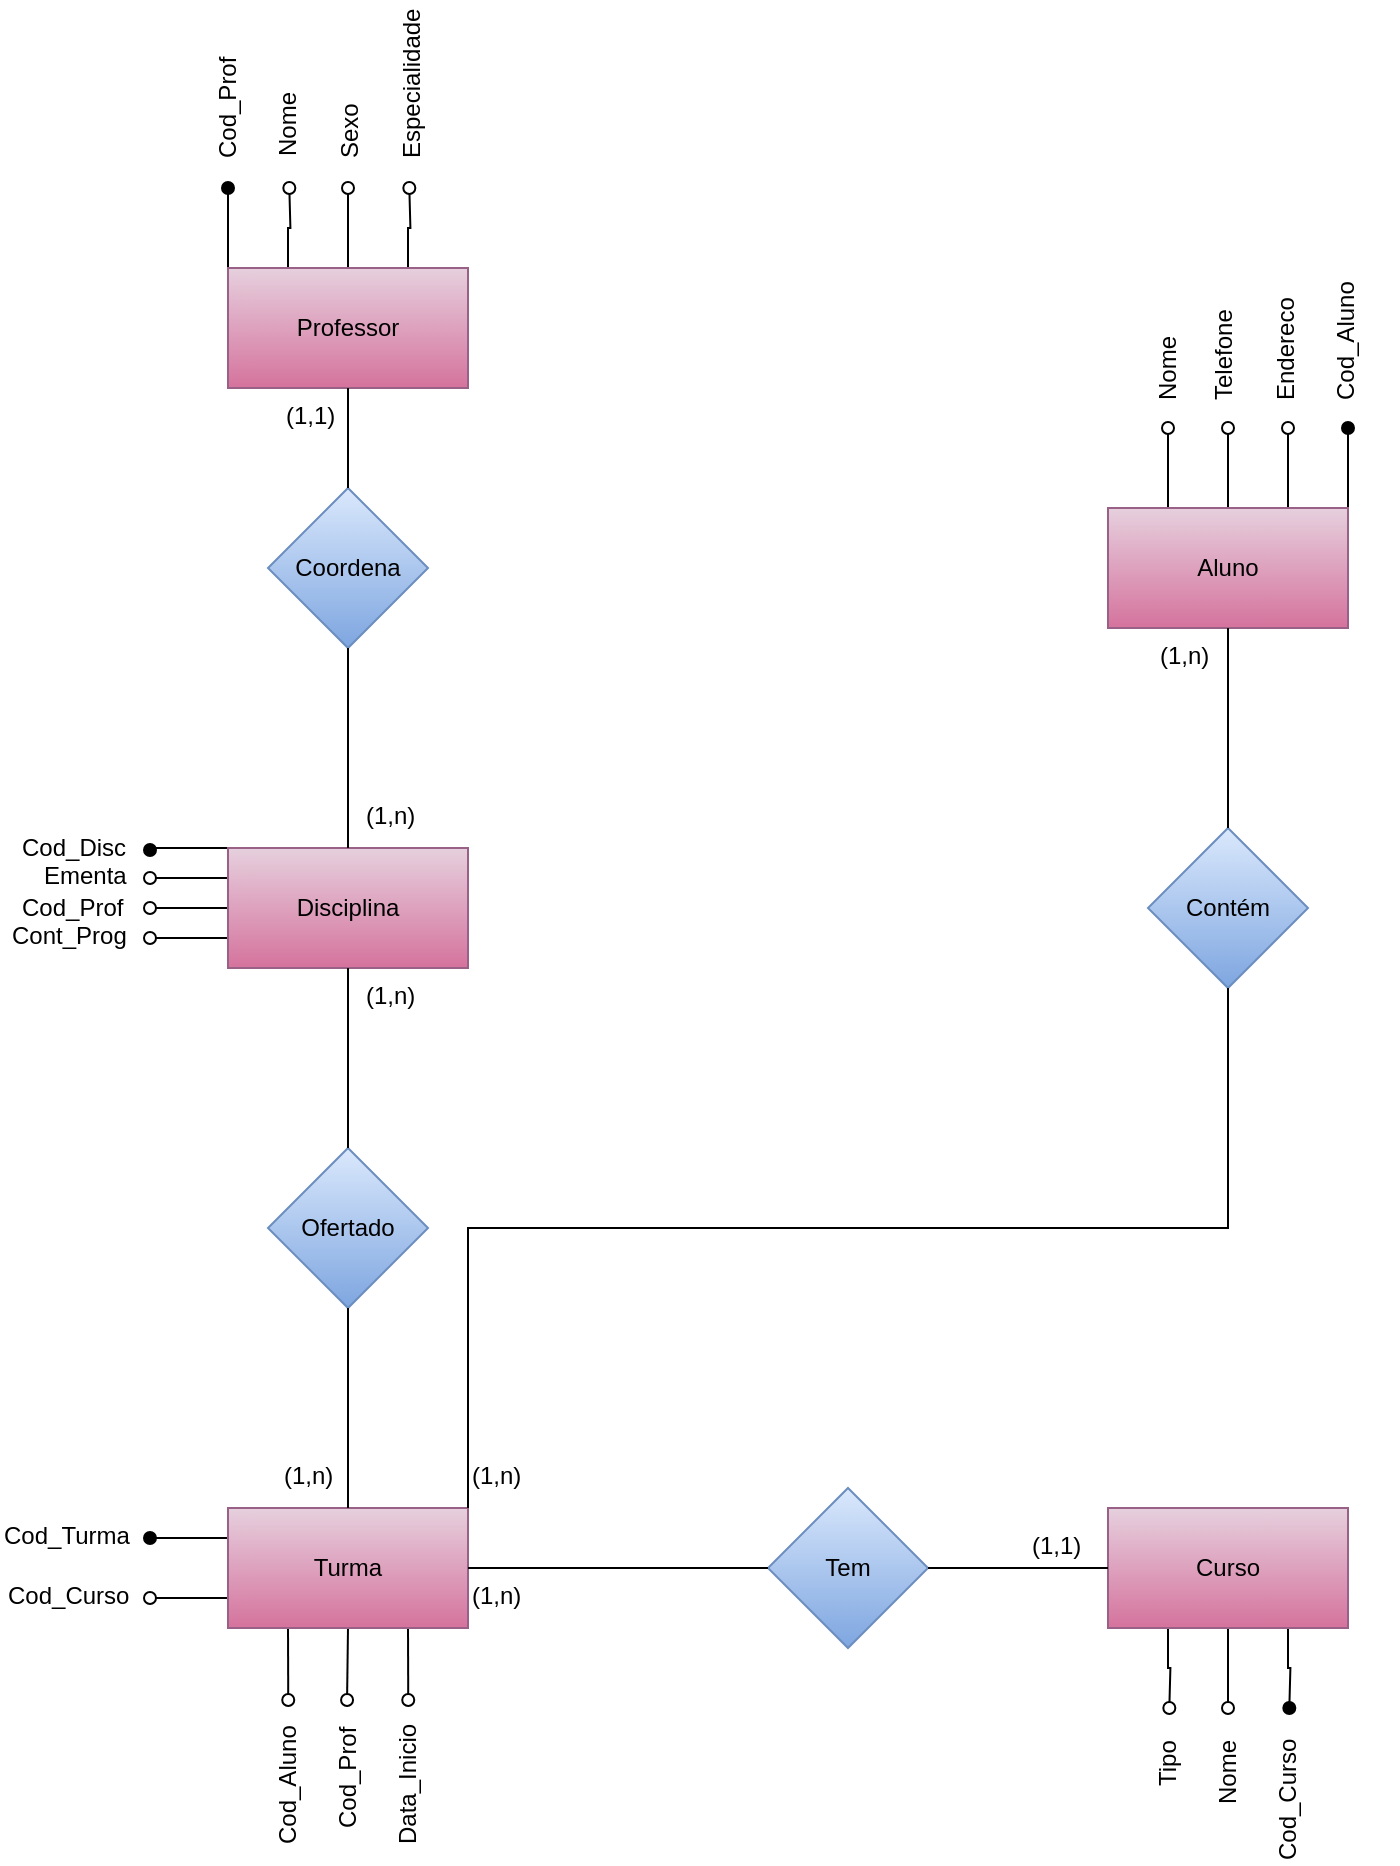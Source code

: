 <mxfile version="20.8.11" type="github">
  <diagram name="Página-1" id="GNA-0y4XntK812YS5VKK">
    <mxGraphModel dx="2311" dy="897" grid="1" gridSize="10" guides="1" tooltips="1" connect="1" arrows="1" fold="1" page="1" pageScale="1" pageWidth="827" pageHeight="1169" math="0" shadow="0">
      <root>
        <mxCell id="0" />
        <mxCell id="1" parent="0" />
        <mxCell id="mYfs6qHSX4SavsvFD-J7-6" style="edgeStyle=orthogonalEdgeStyle;rounded=0;orthogonalLoop=1;jettySize=auto;html=1;exitX=0;exitY=0;exitDx=0;exitDy=0;endArrow=oval;endFill=1;" edge="1" parent="1" source="tPoS8fyFByWToeVAnQX5-37">
          <mxGeometry relative="1" as="geometry">
            <mxPoint x="168" y="213" as="targetPoint" />
          </mxGeometry>
        </mxCell>
        <mxCell id="mYfs6qHSX4SavsvFD-J7-7" style="edgeStyle=orthogonalEdgeStyle;rounded=0;orthogonalLoop=1;jettySize=auto;html=1;exitX=0.25;exitY=0;exitDx=0;exitDy=0;endArrow=oval;endFill=0;" edge="1" parent="1" source="tPoS8fyFByWToeVAnQX5-37">
          <mxGeometry relative="1" as="geometry">
            <mxPoint x="198.667" y="213" as="targetPoint" />
          </mxGeometry>
        </mxCell>
        <mxCell id="mYfs6qHSX4SavsvFD-J7-8" style="edgeStyle=orthogonalEdgeStyle;rounded=0;orthogonalLoop=1;jettySize=auto;html=1;exitX=0.75;exitY=0;exitDx=0;exitDy=0;endArrow=oval;endFill=0;" edge="1" parent="1" source="tPoS8fyFByWToeVAnQX5-37">
          <mxGeometry relative="1" as="geometry">
            <mxPoint x="258.667" y="213" as="targetPoint" />
          </mxGeometry>
        </mxCell>
        <mxCell id="mYfs6qHSX4SavsvFD-J7-9" style="edgeStyle=orthogonalEdgeStyle;rounded=0;orthogonalLoop=1;jettySize=auto;html=1;exitX=0.5;exitY=0;exitDx=0;exitDy=0;endArrow=oval;endFill=0;" edge="1" parent="1" source="tPoS8fyFByWToeVAnQX5-37">
          <mxGeometry relative="1" as="geometry">
            <mxPoint x="228" y="213" as="targetPoint" />
          </mxGeometry>
        </mxCell>
        <mxCell id="tPoS8fyFByWToeVAnQX5-37" value="Professor" style="rounded=0;whiteSpace=wrap;html=1;fillColor=#e6d0de;gradientColor=#d5739d;strokeColor=#996185;" parent="1" vertex="1">
          <mxGeometry x="168" y="253" width="120" height="60" as="geometry" />
        </mxCell>
        <mxCell id="mYfs6qHSX4SavsvFD-J7-26" style="edgeStyle=orthogonalEdgeStyle;rounded=0;orthogonalLoop=1;jettySize=auto;html=1;exitX=0.25;exitY=1;exitDx=0;exitDy=0;endArrow=oval;endFill=0;" edge="1" parent="1" source="tPoS8fyFByWToeVAnQX5-38">
          <mxGeometry relative="1" as="geometry">
            <mxPoint x="638.667" y="973" as="targetPoint" />
          </mxGeometry>
        </mxCell>
        <mxCell id="mYfs6qHSX4SavsvFD-J7-27" style="edgeStyle=orthogonalEdgeStyle;rounded=0;orthogonalLoop=1;jettySize=auto;html=1;exitX=0.5;exitY=1;exitDx=0;exitDy=0;endArrow=oval;endFill=0;" edge="1" parent="1" source="tPoS8fyFByWToeVAnQX5-38">
          <mxGeometry relative="1" as="geometry">
            <mxPoint x="668" y="973" as="targetPoint" />
          </mxGeometry>
        </mxCell>
        <mxCell id="mYfs6qHSX4SavsvFD-J7-28" style="edgeStyle=orthogonalEdgeStyle;rounded=0;orthogonalLoop=1;jettySize=auto;html=1;exitX=0.75;exitY=1;exitDx=0;exitDy=0;endArrow=oval;endFill=1;" edge="1" parent="1" source="tPoS8fyFByWToeVAnQX5-38">
          <mxGeometry relative="1" as="geometry">
            <mxPoint x="698.667" y="973" as="targetPoint" />
          </mxGeometry>
        </mxCell>
        <mxCell id="tPoS8fyFByWToeVAnQX5-38" value="Curso" style="rounded=0;whiteSpace=wrap;html=1;fillColor=#e6d0de;gradientColor=#d5739d;strokeColor=#996185;" parent="1" vertex="1">
          <mxGeometry x="608" y="873" width="120" height="60" as="geometry" />
        </mxCell>
        <mxCell id="mYfs6qHSX4SavsvFD-J7-44" style="edgeStyle=orthogonalEdgeStyle;rounded=0;orthogonalLoop=1;jettySize=auto;html=1;exitX=0;exitY=0.75;exitDx=0;exitDy=0;endArrow=oval;endFill=0;" edge="1" parent="1" source="tPoS8fyFByWToeVAnQX5-39">
          <mxGeometry relative="1" as="geometry">
            <mxPoint x="129" y="588" as="targetPoint" />
          </mxGeometry>
        </mxCell>
        <mxCell id="mYfs6qHSX4SavsvFD-J7-45" style="edgeStyle=orthogonalEdgeStyle;rounded=0;orthogonalLoop=1;jettySize=auto;html=1;exitX=0;exitY=0;exitDx=0;exitDy=0;endArrow=oval;endFill=1;" edge="1" parent="1" source="tPoS8fyFByWToeVAnQX5-39">
          <mxGeometry relative="1" as="geometry">
            <mxPoint x="129" y="544" as="targetPoint" />
          </mxGeometry>
        </mxCell>
        <mxCell id="mYfs6qHSX4SavsvFD-J7-46" style="edgeStyle=orthogonalEdgeStyle;rounded=0;orthogonalLoop=1;jettySize=auto;html=1;exitX=0;exitY=0.25;exitDx=0;exitDy=0;endArrow=oval;endFill=0;" edge="1" parent="1" source="tPoS8fyFByWToeVAnQX5-39">
          <mxGeometry relative="1" as="geometry">
            <mxPoint x="129" y="557.706" as="targetPoint" />
          </mxGeometry>
        </mxCell>
        <mxCell id="mYfs6qHSX4SavsvFD-J7-47" style="edgeStyle=orthogonalEdgeStyle;rounded=0;orthogonalLoop=1;jettySize=auto;html=1;exitX=0;exitY=0.5;exitDx=0;exitDy=0;endArrow=oval;endFill=0;" edge="1" parent="1" source="tPoS8fyFByWToeVAnQX5-39">
          <mxGeometry relative="1" as="geometry">
            <mxPoint x="129" y="573" as="targetPoint" />
          </mxGeometry>
        </mxCell>
        <mxCell id="tPoS8fyFByWToeVAnQX5-39" value="Disciplina" style="rounded=0;whiteSpace=wrap;html=1;fillColor=#e6d0de;gradientColor=#d5739d;strokeColor=#996185;" parent="1" vertex="1">
          <mxGeometry x="168" y="543" width="120" height="60" as="geometry" />
        </mxCell>
        <mxCell id="mYfs6qHSX4SavsvFD-J7-18" style="edgeStyle=orthogonalEdgeStyle;rounded=0;orthogonalLoop=1;jettySize=auto;html=1;exitX=0.25;exitY=0;exitDx=0;exitDy=0;endArrow=oval;endFill=0;" edge="1" parent="1" source="tPoS8fyFByWToeVAnQX5-40">
          <mxGeometry relative="1" as="geometry">
            <mxPoint x="638" y="333" as="targetPoint" />
          </mxGeometry>
        </mxCell>
        <mxCell id="mYfs6qHSX4SavsvFD-J7-19" style="edgeStyle=orthogonalEdgeStyle;rounded=0;orthogonalLoop=1;jettySize=auto;html=1;exitX=0.5;exitY=0;exitDx=0;exitDy=0;endArrow=oval;endFill=0;" edge="1" parent="1" source="tPoS8fyFByWToeVAnQX5-40">
          <mxGeometry relative="1" as="geometry">
            <mxPoint x="668" y="333" as="targetPoint" />
          </mxGeometry>
        </mxCell>
        <mxCell id="mYfs6qHSX4SavsvFD-J7-20" style="edgeStyle=orthogonalEdgeStyle;rounded=0;orthogonalLoop=1;jettySize=auto;html=1;exitX=0.75;exitY=0;exitDx=0;exitDy=0;endArrow=oval;endFill=0;" edge="1" parent="1" source="tPoS8fyFByWToeVAnQX5-40">
          <mxGeometry relative="1" as="geometry">
            <mxPoint x="698" y="333" as="targetPoint" />
          </mxGeometry>
        </mxCell>
        <mxCell id="mYfs6qHSX4SavsvFD-J7-21" style="edgeStyle=orthogonalEdgeStyle;rounded=0;orthogonalLoop=1;jettySize=auto;html=1;exitX=1;exitY=0;exitDx=0;exitDy=0;endArrow=oval;endFill=1;" edge="1" parent="1" source="tPoS8fyFByWToeVAnQX5-40">
          <mxGeometry relative="1" as="geometry">
            <mxPoint x="728" y="333" as="targetPoint" />
          </mxGeometry>
        </mxCell>
        <mxCell id="tPoS8fyFByWToeVAnQX5-40" value="Aluno" style="rounded=0;whiteSpace=wrap;html=1;fillColor=#e6d0de;gradientColor=#d5739d;strokeColor=#996185;" parent="1" vertex="1">
          <mxGeometry x="608" y="373" width="120" height="60" as="geometry" />
        </mxCell>
        <mxCell id="mYfs6qHSX4SavsvFD-J7-33" style="edgeStyle=orthogonalEdgeStyle;rounded=0;orthogonalLoop=1;jettySize=auto;html=1;exitX=0.25;exitY=1;exitDx=0;exitDy=0;endArrow=oval;endFill=0;" edge="1" parent="1" source="tPoS8fyFByWToeVAnQX5-41">
          <mxGeometry relative="1" as="geometry">
            <mxPoint x="198.118" y="969" as="targetPoint" />
          </mxGeometry>
        </mxCell>
        <mxCell id="mYfs6qHSX4SavsvFD-J7-34" style="edgeStyle=orthogonalEdgeStyle;rounded=0;orthogonalLoop=1;jettySize=auto;html=1;exitX=0.5;exitY=1;exitDx=0;exitDy=0;endArrow=oval;endFill=0;" edge="1" parent="1" source="tPoS8fyFByWToeVAnQX5-41">
          <mxGeometry relative="1" as="geometry">
            <mxPoint x="227.529" y="969" as="targetPoint" />
          </mxGeometry>
        </mxCell>
        <mxCell id="mYfs6qHSX4SavsvFD-J7-35" style="edgeStyle=orthogonalEdgeStyle;rounded=0;orthogonalLoop=1;jettySize=auto;html=1;exitX=0.75;exitY=1;exitDx=0;exitDy=0;endArrow=oval;endFill=0;" edge="1" parent="1" source="tPoS8fyFByWToeVAnQX5-41">
          <mxGeometry relative="1" as="geometry">
            <mxPoint x="258.118" y="969" as="targetPoint" />
          </mxGeometry>
        </mxCell>
        <mxCell id="mYfs6qHSX4SavsvFD-J7-37" style="edgeStyle=orthogonalEdgeStyle;rounded=0;orthogonalLoop=1;jettySize=auto;html=1;exitX=0;exitY=0.25;exitDx=0;exitDy=0;endArrow=oval;endFill=1;" edge="1" parent="1" source="tPoS8fyFByWToeVAnQX5-41">
          <mxGeometry relative="1" as="geometry">
            <mxPoint x="129" y="888" as="targetPoint" />
          </mxGeometry>
        </mxCell>
        <mxCell id="mYfs6qHSX4SavsvFD-J7-53" style="edgeStyle=orthogonalEdgeStyle;rounded=0;orthogonalLoop=1;jettySize=auto;html=1;exitX=0;exitY=0.75;exitDx=0;exitDy=0;endArrow=oval;endFill=0;" edge="1" parent="1" source="tPoS8fyFByWToeVAnQX5-41">
          <mxGeometry relative="1" as="geometry">
            <mxPoint x="129" y="918" as="targetPoint" />
          </mxGeometry>
        </mxCell>
        <mxCell id="tPoS8fyFByWToeVAnQX5-41" value="Turma" style="rounded=0;whiteSpace=wrap;html=1;fillColor=#e6d0de;gradientColor=#d5739d;strokeColor=#996185;" parent="1" vertex="1">
          <mxGeometry x="168" y="873" width="120" height="60" as="geometry" />
        </mxCell>
        <mxCell id="tPoS8fyFByWToeVAnQX5-42" value="Tem" style="rhombus;whiteSpace=wrap;html=1;fillColor=#dae8fc;gradientColor=#7ea6e0;strokeColor=#6c8ebf;" parent="1" vertex="1">
          <mxGeometry x="438" y="863" width="80" height="80" as="geometry" />
        </mxCell>
        <mxCell id="tPoS8fyFByWToeVAnQX5-43" value="Ofertado" style="rhombus;whiteSpace=wrap;html=1;fillColor=#dae8fc;gradientColor=#7ea6e0;strokeColor=#6c8ebf;" parent="1" vertex="1">
          <mxGeometry x="188" y="693" width="80" height="80" as="geometry" />
        </mxCell>
        <mxCell id="tPoS8fyFByWToeVAnQX5-44" value="Coordena" style="rhombus;whiteSpace=wrap;html=1;fillColor=#dae8fc;gradientColor=#7ea6e0;strokeColor=#6c8ebf;" parent="1" vertex="1">
          <mxGeometry x="188" y="363" width="80" height="80" as="geometry" />
        </mxCell>
        <mxCell id="tPoS8fyFByWToeVAnQX5-45" value="Contém" style="rhombus;whiteSpace=wrap;html=1;fillColor=#dae8fc;gradientColor=#7ea6e0;strokeColor=#6c8ebf;" parent="1" vertex="1">
          <mxGeometry x="628" y="533" width="80" height="80" as="geometry" />
        </mxCell>
        <mxCell id="tPoS8fyFByWToeVAnQX5-61" value="" style="endArrow=none;html=1;rounded=0;entryX=0.5;entryY=1;entryDx=0;entryDy=0;exitX=0.5;exitY=0;exitDx=0;exitDy=0;" parent="1" source="tPoS8fyFByWToeVAnQX5-44" target="tPoS8fyFByWToeVAnQX5-37" edge="1">
          <mxGeometry width="50" height="50" relative="1" as="geometry">
            <mxPoint x="428" y="483" as="sourcePoint" />
            <mxPoint x="478" y="433" as="targetPoint" />
          </mxGeometry>
        </mxCell>
        <mxCell id="tPoS8fyFByWToeVAnQX5-62" value="" style="endArrow=none;html=1;rounded=0;exitX=0.5;exitY=1;exitDx=0;exitDy=0;entryX=0.5;entryY=0;entryDx=0;entryDy=0;" parent="1" source="tPoS8fyFByWToeVAnQX5-44" target="tPoS8fyFByWToeVAnQX5-39" edge="1">
          <mxGeometry width="50" height="50" relative="1" as="geometry">
            <mxPoint x="428" y="483" as="sourcePoint" />
            <mxPoint x="478" y="433" as="targetPoint" />
          </mxGeometry>
        </mxCell>
        <mxCell id="tPoS8fyFByWToeVAnQX5-63" value="" style="endArrow=none;html=1;rounded=0;exitX=0.5;exitY=1;exitDx=0;exitDy=0;entryX=0.5;entryY=0;entryDx=0;entryDy=0;" parent="1" source="tPoS8fyFByWToeVAnQX5-39" target="tPoS8fyFByWToeVAnQX5-43" edge="1">
          <mxGeometry width="50" height="50" relative="1" as="geometry">
            <mxPoint x="428" y="483" as="sourcePoint" />
            <mxPoint x="238" y="683" as="targetPoint" />
          </mxGeometry>
        </mxCell>
        <mxCell id="tPoS8fyFByWToeVAnQX5-64" value="" style="endArrow=none;html=1;rounded=0;exitX=0.5;exitY=1;exitDx=0;exitDy=0;" parent="1" source="tPoS8fyFByWToeVAnQX5-43" target="tPoS8fyFByWToeVAnQX5-41" edge="1">
          <mxGeometry width="50" height="50" relative="1" as="geometry">
            <mxPoint x="428" y="483" as="sourcePoint" />
            <mxPoint x="478" y="433" as="targetPoint" />
          </mxGeometry>
        </mxCell>
        <mxCell id="tPoS8fyFByWToeVAnQX5-65" value="" style="endArrow=none;html=1;rounded=0;exitX=1;exitY=0.5;exitDx=0;exitDy=0;entryX=0;entryY=0.5;entryDx=0;entryDy=0;" parent="1" source="tPoS8fyFByWToeVAnQX5-41" target="tPoS8fyFByWToeVAnQX5-42" edge="1">
          <mxGeometry width="50" height="50" relative="1" as="geometry">
            <mxPoint x="428" y="733" as="sourcePoint" />
            <mxPoint x="478" y="683" as="targetPoint" />
          </mxGeometry>
        </mxCell>
        <mxCell id="tPoS8fyFByWToeVAnQX5-66" value="" style="endArrow=none;html=1;rounded=0;exitX=1;exitY=0.5;exitDx=0;exitDy=0;entryX=0;entryY=0.5;entryDx=0;entryDy=0;" parent="1" source="tPoS8fyFByWToeVAnQX5-42" target="tPoS8fyFByWToeVAnQX5-38" edge="1">
          <mxGeometry width="50" height="50" relative="1" as="geometry">
            <mxPoint x="428" y="733" as="sourcePoint" />
            <mxPoint x="478" y="683" as="targetPoint" />
          </mxGeometry>
        </mxCell>
        <mxCell id="tPoS8fyFByWToeVAnQX5-67" value="" style="endArrow=none;html=1;rounded=0;exitX=1;exitY=0;exitDx=0;exitDy=0;entryX=0.5;entryY=1;entryDx=0;entryDy=0;" parent="1" source="tPoS8fyFByWToeVAnQX5-41" target="tPoS8fyFByWToeVAnQX5-45" edge="1">
          <mxGeometry width="50" height="50" relative="1" as="geometry">
            <mxPoint x="428" y="733" as="sourcePoint" />
            <mxPoint x="478" y="683" as="targetPoint" />
            <Array as="points">
              <mxPoint x="288" y="733" />
              <mxPoint x="668" y="733" />
            </Array>
          </mxGeometry>
        </mxCell>
        <mxCell id="tPoS8fyFByWToeVAnQX5-68" value="" style="endArrow=none;html=1;rounded=0;entryX=0.5;entryY=1;entryDx=0;entryDy=0;exitX=0.5;exitY=0;exitDx=0;exitDy=0;" parent="1" source="tPoS8fyFByWToeVAnQX5-45" target="tPoS8fyFByWToeVAnQX5-40" edge="1">
          <mxGeometry width="50" height="50" relative="1" as="geometry">
            <mxPoint x="428" y="733" as="sourcePoint" />
            <mxPoint x="478" y="683" as="targetPoint" />
          </mxGeometry>
        </mxCell>
        <mxCell id="mYfs6qHSX4SavsvFD-J7-12" value="Nome" style="text;whiteSpace=wrap;html=1;rotation=-90;" vertex="1" parent="1">
          <mxGeometry x="164" y="139" width="80" height="40" as="geometry" />
        </mxCell>
        <mxCell id="mYfs6qHSX4SavsvFD-J7-13" value="Cod_Prof" style="text;whiteSpace=wrap;html=1;rotation=-90;" vertex="1" parent="1">
          <mxGeometry x="134" y="140" width="80" height="40" as="geometry" />
        </mxCell>
        <mxCell id="mYfs6qHSX4SavsvFD-J7-14" value="Sexo" style="text;whiteSpace=wrap;html=1;rotation=-90;" vertex="1" parent="1">
          <mxGeometry x="195" y="140" width="80" height="40" as="geometry" />
        </mxCell>
        <mxCell id="mYfs6qHSX4SavsvFD-J7-15" value="Especialidade" style="text;whiteSpace=wrap;html=1;rotation=-90;" vertex="1" parent="1">
          <mxGeometry x="226" y="140" width="80" height="40" as="geometry" />
        </mxCell>
        <mxCell id="mYfs6qHSX4SavsvFD-J7-22" value="Cod_Aluno" style="text;whiteSpace=wrap;html=1;rotation=-90;" vertex="1" parent="1">
          <mxGeometry x="693" y="261" width="80" height="40" as="geometry" />
        </mxCell>
        <mxCell id="mYfs6qHSX4SavsvFD-J7-23" value="Nome" style="text;whiteSpace=wrap;html=1;rotation=-90;" vertex="1" parent="1">
          <mxGeometry x="604" y="261" width="80" height="40" as="geometry" />
        </mxCell>
        <mxCell id="mYfs6qHSX4SavsvFD-J7-24" value="Endereco" style="text;whiteSpace=wrap;html=1;rotation=-90;" vertex="1" parent="1">
          <mxGeometry x="663" y="261" width="80" height="40" as="geometry" />
        </mxCell>
        <mxCell id="mYfs6qHSX4SavsvFD-J7-25" value="Telefone" style="text;whiteSpace=wrap;html=1;rotation=-90;" vertex="1" parent="1">
          <mxGeometry x="632" y="261" width="80" height="40" as="geometry" />
        </mxCell>
        <mxCell id="mYfs6qHSX4SavsvFD-J7-29" value="Nome" style="text;whiteSpace=wrap;html=1;rotation=-90;" vertex="1" parent="1">
          <mxGeometry x="654" y="983" width="40" height="40" as="geometry" />
        </mxCell>
        <mxCell id="mYfs6qHSX4SavsvFD-J7-30" value="Tipo" style="text;whiteSpace=wrap;html=1;rotation=-90;" vertex="1" parent="1">
          <mxGeometry x="604" y="954" width="80" height="40" as="geometry" />
        </mxCell>
        <mxCell id="mYfs6qHSX4SavsvFD-J7-31" value="Cod_Curso" style="text;whiteSpace=wrap;html=1;rotation=-90;" vertex="1" parent="1">
          <mxGeometry x="664" y="991" width="80" height="40" as="geometry" />
        </mxCell>
        <mxCell id="mYfs6qHSX4SavsvFD-J7-38" value="Data_Inicio" style="text;whiteSpace=wrap;html=1;rotation=-90;" vertex="1" parent="1">
          <mxGeometry x="224" y="983" width="80" height="40" as="geometry" />
        </mxCell>
        <mxCell id="mYfs6qHSX4SavsvFD-J7-40" value="Cod_Turma" style="text;whiteSpace=wrap;html=1;rotation=0;" vertex="1" parent="1">
          <mxGeometry x="54" y="873" width="80" height="40" as="geometry" />
        </mxCell>
        <mxCell id="mYfs6qHSX4SavsvFD-J7-41" value="Cod_Curso" style="text;whiteSpace=wrap;html=1;rotation=0;" vertex="1" parent="1">
          <mxGeometry x="56" y="903" width="80" height="40" as="geometry" />
        </mxCell>
        <mxCell id="mYfs6qHSX4SavsvFD-J7-42" value="Cod_Aluno" style="text;whiteSpace=wrap;html=1;rotation=-90;" vertex="1" parent="1">
          <mxGeometry x="164" y="983" width="80" height="40" as="geometry" />
        </mxCell>
        <mxCell id="mYfs6qHSX4SavsvFD-J7-43" value="Cod_Prof" style="text;whiteSpace=wrap;html=1;rotation=-90;" vertex="1" parent="1">
          <mxGeometry x="194" y="975" width="80" height="40" as="geometry" />
        </mxCell>
        <mxCell id="mYfs6qHSX4SavsvFD-J7-49" value="Cod_Disc" style="text;whiteSpace=wrap;html=1;rotation=0;" vertex="1" parent="1">
          <mxGeometry x="63" y="529" width="80" height="30" as="geometry" />
        </mxCell>
        <mxCell id="mYfs6qHSX4SavsvFD-J7-50" value="Ementa" style="text;whiteSpace=wrap;html=1;rotation=0;" vertex="1" parent="1">
          <mxGeometry x="74" y="543" width="80" height="30" as="geometry" />
        </mxCell>
        <mxCell id="mYfs6qHSX4SavsvFD-J7-51" value="Cont_Prog" style="text;whiteSpace=wrap;html=1;rotation=0;" vertex="1" parent="1">
          <mxGeometry x="58" y="573" width="80" height="30" as="geometry" />
        </mxCell>
        <mxCell id="mYfs6qHSX4SavsvFD-J7-52" value="Cod_Prof" style="text;whiteSpace=wrap;html=1;rotation=0;" vertex="1" parent="1">
          <mxGeometry x="63" y="559" width="80" height="30" as="geometry" />
        </mxCell>
        <mxCell id="mYfs6qHSX4SavsvFD-J7-56" value="(1,n)" style="text;whiteSpace=wrap;html=1;" vertex="1" parent="1">
          <mxGeometry x="288" y="843" width="40" height="30" as="geometry" />
        </mxCell>
        <mxCell id="mYfs6qHSX4SavsvFD-J7-57" value="(1,n)" style="text;whiteSpace=wrap;html=1;" vertex="1" parent="1">
          <mxGeometry x="632" y="433" width="40" height="30" as="geometry" />
        </mxCell>
        <mxCell id="mYfs6qHSX4SavsvFD-J7-58" value="(1,n)" style="text;whiteSpace=wrap;html=1;" vertex="1" parent="1">
          <mxGeometry x="235" y="513" width="40" height="30" as="geometry" />
        </mxCell>
        <mxCell id="mYfs6qHSX4SavsvFD-J7-59" value="(1,1)" style="text;whiteSpace=wrap;html=1;" vertex="1" parent="1">
          <mxGeometry x="195" y="313" width="40" height="30" as="geometry" />
        </mxCell>
        <mxCell id="mYfs6qHSX4SavsvFD-J7-61" value="(1,1)" style="text;whiteSpace=wrap;html=1;" vertex="1" parent="1">
          <mxGeometry x="568" y="878" width="40" height="30" as="geometry" />
        </mxCell>
        <mxCell id="mYfs6qHSX4SavsvFD-J7-62" value="(1,n)" style="text;whiteSpace=wrap;html=1;" vertex="1" parent="1">
          <mxGeometry x="288" y="903" width="40" height="30" as="geometry" />
        </mxCell>
        <mxCell id="mYfs6qHSX4SavsvFD-J7-63" value="(1,n)" style="text;whiteSpace=wrap;html=1;" vertex="1" parent="1">
          <mxGeometry x="235" y="603" width="40" height="30" as="geometry" />
        </mxCell>
        <mxCell id="mYfs6qHSX4SavsvFD-J7-64" value="(1,n)" style="text;whiteSpace=wrap;html=1;" vertex="1" parent="1">
          <mxGeometry x="194" y="843" width="40" height="30" as="geometry" />
        </mxCell>
      </root>
    </mxGraphModel>
  </diagram>
</mxfile>
